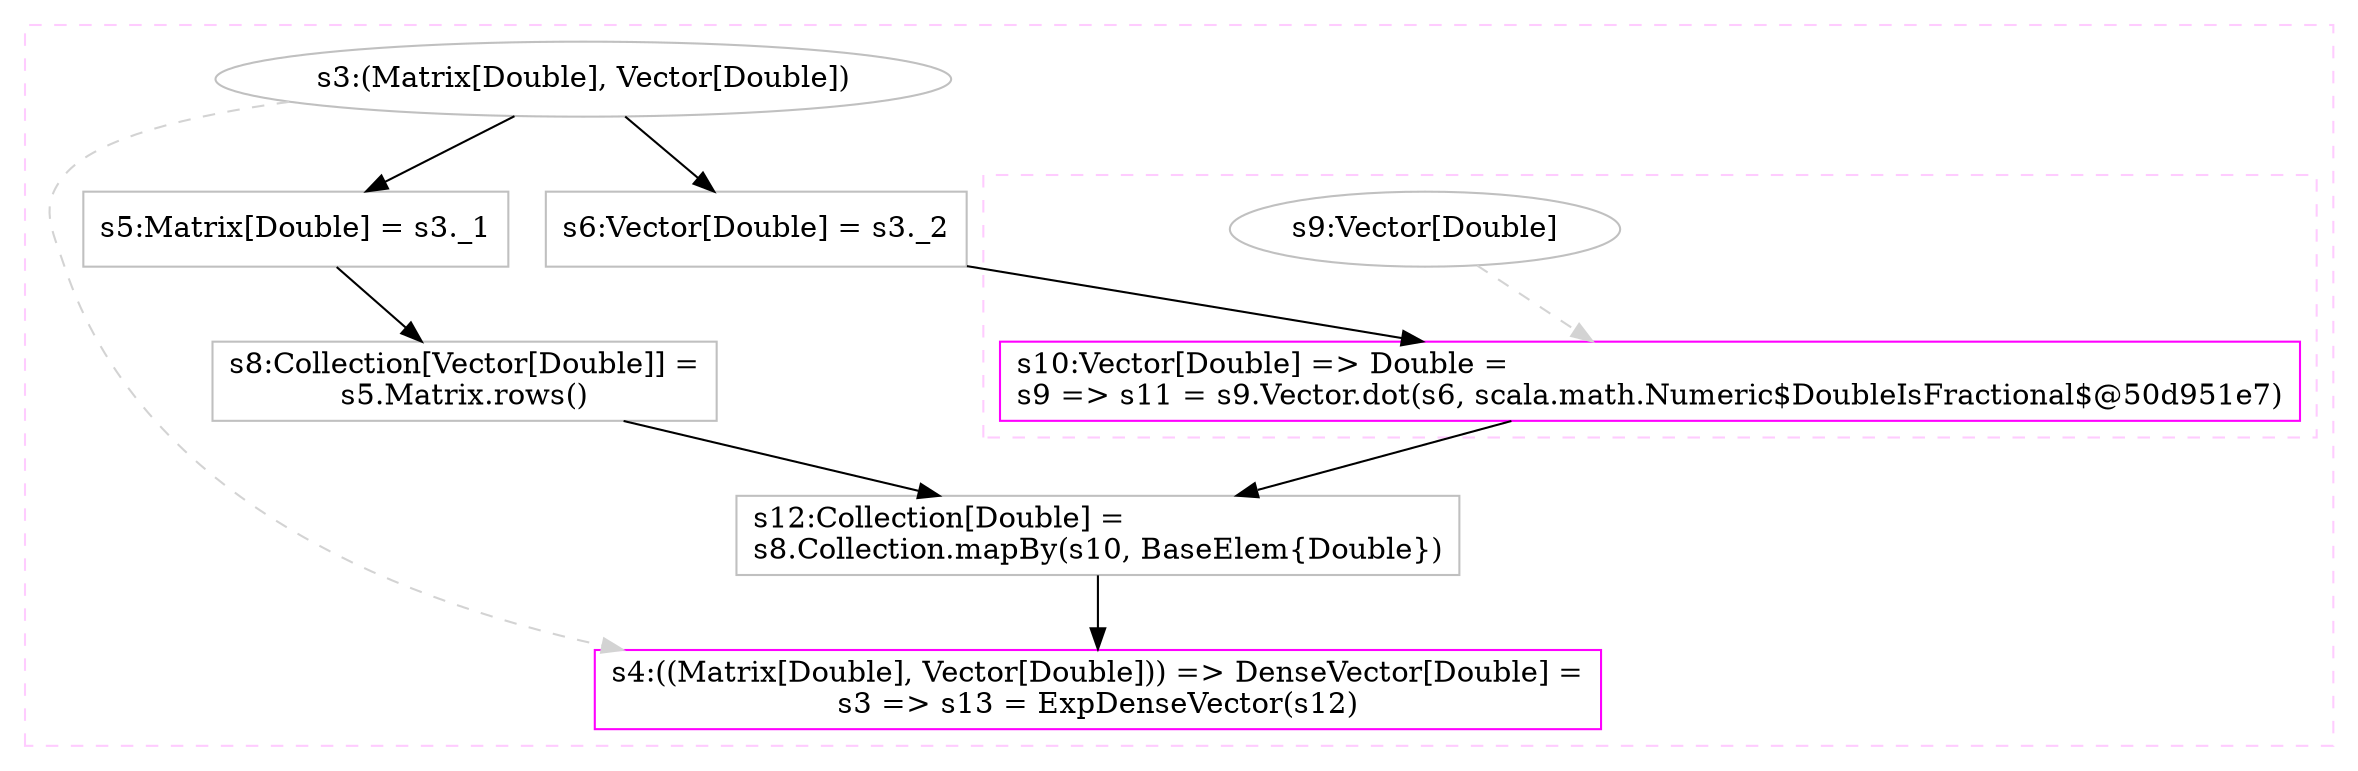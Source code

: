 digraph "mvm.dot" {
concentrate=true

subgraph cluster_s4 {
style=dashed; color="#FFCCFF"
"s3" [
label="s3:(Matrix[Double], Vector[Double])"
color=gray
]
"s4" [
label="s4:((Matrix[Double], Vector[Double])) => DenseVector[Double] =\ls3 => s13 = ExpDenseVector(s12)"
shape=box,color=magenta,tooltip="s4:((Matrix[Double], Vector[Double])) => DenseVector[Double]"
]
{rank=source; s3}
"s5" [
label="s5:Matrix[Double] = s3._1"
shape=box,color=gray,tooltip="s5:Matrix[Double]"
]
"s8" [
label="s8:Collection[Vector[Double]] =\ls5.Matrix.rows()"
shape=box,color=gray,tooltip="s8:Collection[Vector[Double]]"
]
"s6" [
label="s6:Vector[Double] = s3._2"
shape=box,color=gray,tooltip="s6:Vector[Double]"
]
subgraph cluster_s10 {
style=dashed; color="#FFCCFF"
"s9" [
label="s9:Vector[Double]"
color=gray
]
"s10" [
label="s10:Vector[Double] => Double =\ls9 => s11 = s9.Vector.dot(s6, scala.math.Numeric$DoubleIsFractional$@50d951e7)"
shape=box,color=magenta,tooltip="s10:Vector[Double] => Double"
]
{rank=source; s9}
{rank=sink; s10}
}
"s12" [
label="s12:Collection[Double] =\ls8.Collection.mapBy(s10, BaseElem{Double})"
shape=box,color=gray,tooltip="s12:Collection[Double]"
]
{rank=sink; s4}
}
"s9" -> "s10" [style=dashed, color=lightgray, weight=0]
"s9" -> "s10" [style=solid]
"s6" -> "s10" [style=solid]
"s3" -> "s4" [style=dashed, color=lightgray, weight=0]
"s12" -> "s4" [style=solid]
"s3" -> "s6" [style=solid]
"s8" -> "s12" [style=solid]
"s10" -> "s12" [style=solid]
"s3" -> "s5" [style=solid]
"s5" -> "s8" [style=solid]
}
